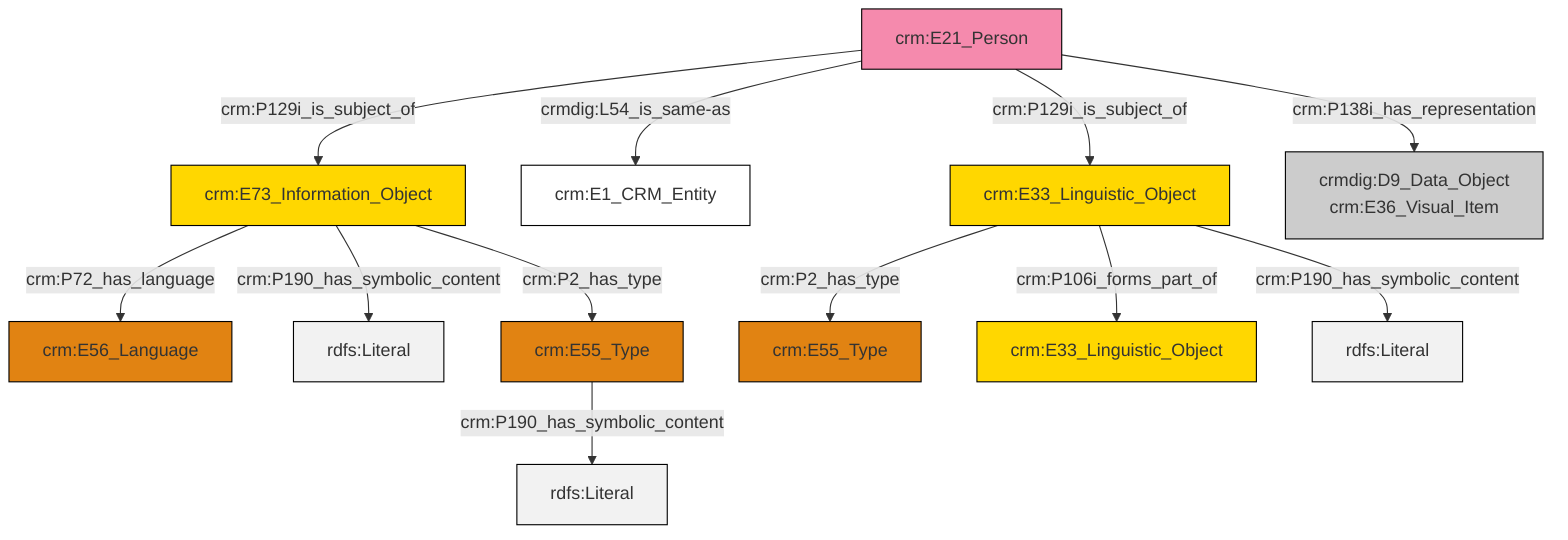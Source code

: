 graph TD
classDef Literal fill:#f2f2f2,stroke:#000000;
classDef CRM_Entity fill:#FFFFFF,stroke:#000000;
classDef Temporal_Entity fill:#00C9E6, stroke:#000000;
classDef Type fill:#E18312, stroke:#000000;
classDef Time-Span fill:#2C9C91, stroke:#000000;
classDef Appellation fill:#FFEB7F, stroke:#000000;
classDef Place fill:#008836, stroke:#000000;
classDef Persistent_Item fill:#B266B2, stroke:#000000;
classDef Conceptual_Object fill:#FFD700, stroke:#000000;
classDef Physical_Thing fill:#D2B48C, stroke:#000000;
classDef Actor fill:#f58aad, stroke:#000000;
classDef PC_Classes fill:#4ce600, stroke:#000000;
classDef Multi fill:#cccccc,stroke:#000000;

2["crm:E33_Linguistic_Object"]:::Conceptual_Object -->|crm:P2_has_type| 3["crm:E55_Type"]:::Type
4["crm:E21_Person"]:::Actor -->|crm:P129i_is_subject_of| 5["crm:E73_Information_Object"]:::Conceptual_Object
5["crm:E73_Information_Object"]:::Conceptual_Object -->|crm:P72_has_language| 6["crm:E56_Language"]:::Type
5["crm:E73_Information_Object"]:::Conceptual_Object -->|crm:P190_has_symbolic_content| 10[rdfs:Literal]:::Literal
2["crm:E33_Linguistic_Object"]:::Conceptual_Object -->|crm:P106i_forms_part_of| 0["crm:E33_Linguistic_Object"]:::Conceptual_Object
14["crm:E55_Type"]:::Type -->|crm:P190_has_symbolic_content| 15[rdfs:Literal]:::Literal
4["crm:E21_Person"]:::Actor -->|crmdig:L54_is_same-as| 16["crm:E1_CRM_Entity"]:::CRM_Entity
2["crm:E33_Linguistic_Object"]:::Conceptual_Object -->|crm:P190_has_symbolic_content| 17[rdfs:Literal]:::Literal
4["crm:E21_Person"]:::Actor -->|crm:P129i_is_subject_of| 2["crm:E33_Linguistic_Object"]:::Conceptual_Object
4["crm:E21_Person"]:::Actor -->|crm:P138i_has_representation| 7["crmdig:D9_Data_Object<br>crm:E36_Visual_Item"]:::Multi
5["crm:E73_Information_Object"]:::Conceptual_Object -->|crm:P2_has_type| 14["crm:E55_Type"]:::Type